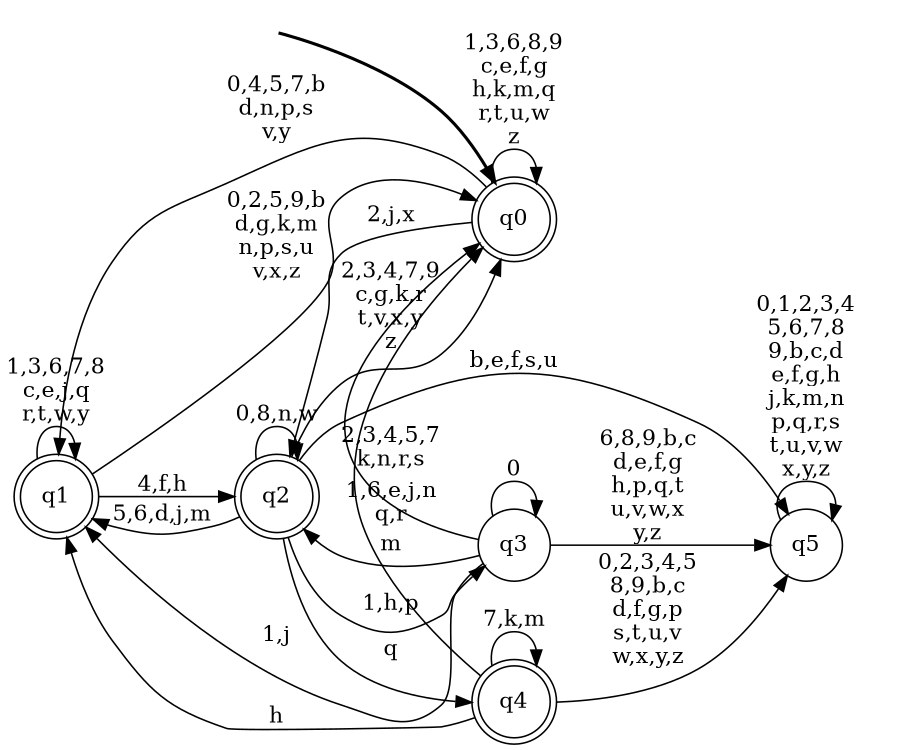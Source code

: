 digraph BlueStar {
__start0 [style = invis, shape = none, label = "", width = 0, height = 0];

rankdir=LR;
size="8,5";

s0 [style="rounded,filled", color="black", fillcolor="white" shape="doublecircle", label="q0"];
s1 [style="rounded,filled", color="black", fillcolor="white" shape="doublecircle", label="q1"];
s2 [style="rounded,filled", color="black", fillcolor="white" shape="doublecircle", label="q2"];
s3 [style="filled", color="black", fillcolor="white" shape="circle", label="q3"];
s4 [style="rounded,filled", color="black", fillcolor="white" shape="doublecircle", label="q4"];
s5 [style="filled", color="black", fillcolor="white" shape="circle", label="q5"];
subgraph cluster_main { 
	graph [pad=".75", ranksep="0.15", nodesep="0.15"];
	 style=invis; 
	__start0 -> s0 [penwidth=2];
}
s0 -> s0 [label="1,3,6,8,9\nc,e,f,g\nh,k,m,q\nr,t,u,w\nz"];
s0 -> s1 [label="0,4,5,7,b\nd,n,p,s\nv,y"];
s0 -> s2 [label="2,j,x"];
s1 -> s0 [label="0,2,5,9,b\nd,g,k,m\nn,p,s,u\nv,x,z"];
s1 -> s1 [label="1,3,6,7,8\nc,e,j,q\nr,t,w,y"];
s1 -> s2 [label="4,f,h"];
s2 -> s0 [label="2,3,4,7,9\nc,g,k,r\nt,v,x,y\nz"];
s2 -> s1 [label="5,6,d,j,m"];
s2 -> s2 [label="0,8,n,w"];
s2 -> s3 [label="1,h,p"];
s2 -> s4 [label="q"];
s2 -> s5 [label="b,e,f,s,u"];
s3 -> s0 [label="2,3,4,5,7\nk,n,r,s"];
s3 -> s1 [label="1,j"];
s3 -> s2 [label="m"];
s3 -> s3 [label="0"];
s3 -> s5 [label="6,8,9,b,c\nd,e,f,g\nh,p,q,t\nu,v,w,x\ny,z"];
s4 -> s0 [label="1,6,e,j,n\nq,r"];
s4 -> s1 [label="h"];
s4 -> s4 [label="7,k,m"];
s4 -> s5 [label="0,2,3,4,5\n8,9,b,c\nd,f,g,p\ns,t,u,v\nw,x,y,z"];
s5 -> s5 [label="0,1,2,3,4\n5,6,7,8\n9,b,c,d\ne,f,g,h\nj,k,m,n\np,q,r,s\nt,u,v,w\nx,y,z"];

}